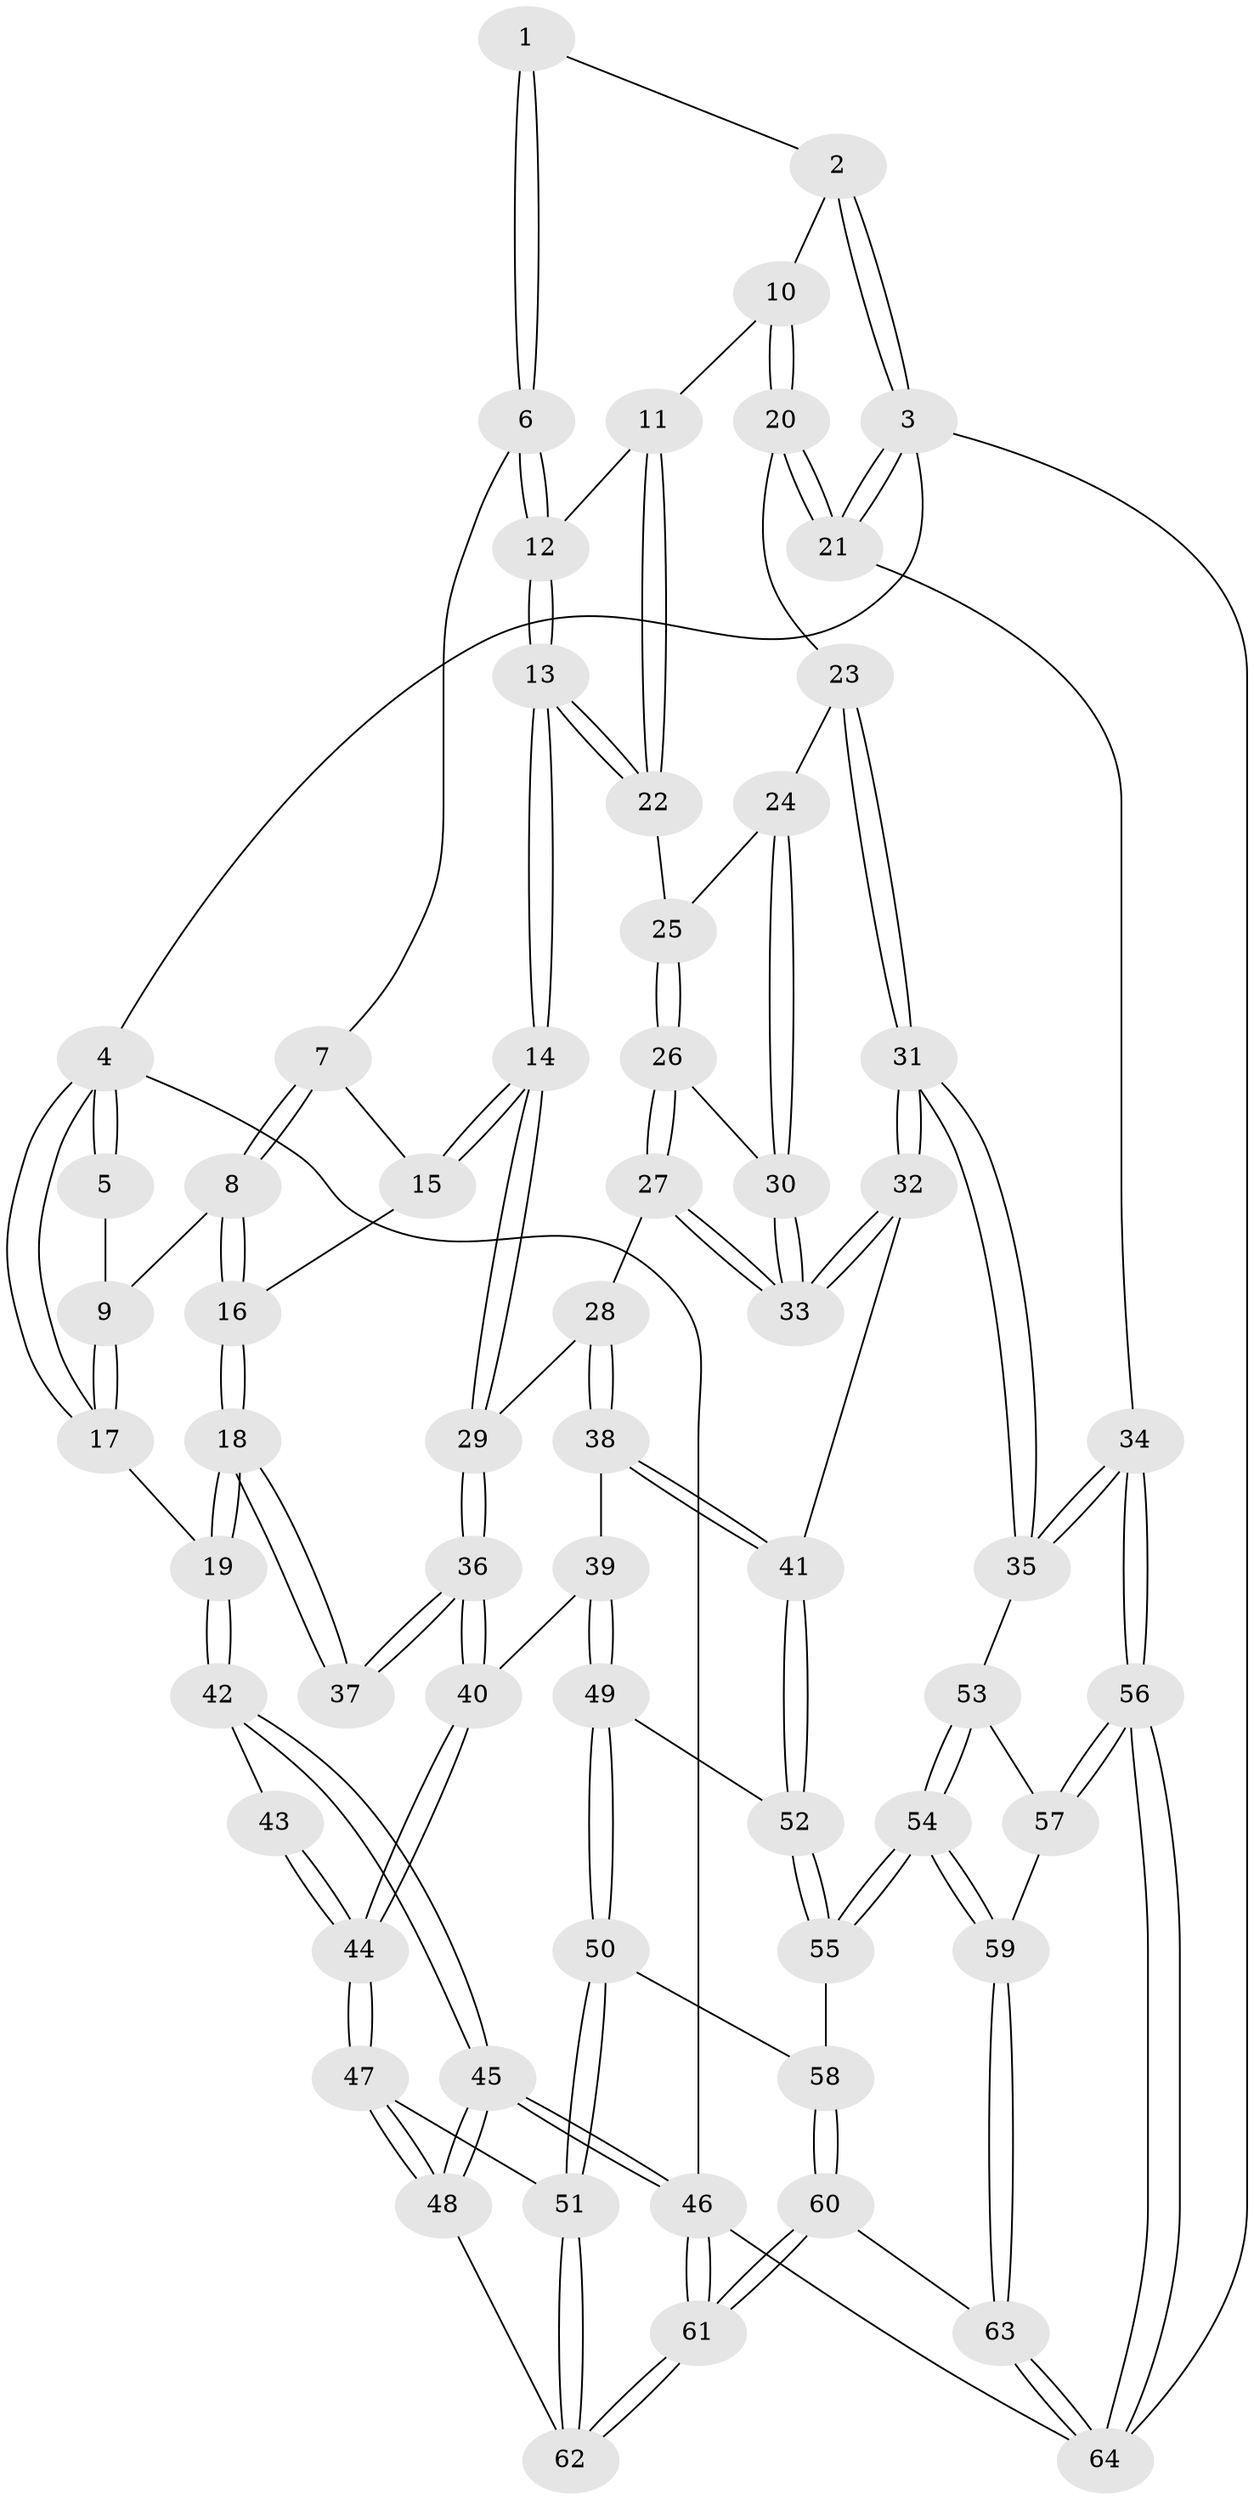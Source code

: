 // Generated by graph-tools (version 1.1) at 2025/16/03/09/25 04:16:45]
// undirected, 64 vertices, 157 edges
graph export_dot {
graph [start="1"]
  node [color=gray90,style=filled];
  1 [pos="+0.39483956092789585+0"];
  2 [pos="+0.7096354096440116+0"];
  3 [pos="+1+0"];
  4 [pos="+0+0"];
  5 [pos="+0.2406887167721457+0"];
  6 [pos="+0.384585807319189+0"];
  7 [pos="+0.3667943114629641+0"];
  8 [pos="+0.1414421879177726+0.13894609266095526"];
  9 [pos="+0.09152540928339391+0.09023953807022592"];
  10 [pos="+0.7504740407267888+0"];
  11 [pos="+0.6370713734488712+0.179507954499017"];
  12 [pos="+0.46833365695722795+0.12353880740064734"];
  13 [pos="+0.4479943096251631+0.2721930950496643"];
  14 [pos="+0.40938109312702103+0.31433446175449015"];
  15 [pos="+0.3444491522881076+0.015888765611784036"];
  16 [pos="+0.20862544613505613+0.28859107212077073"];
  17 [pos="+0+0.13298469577168526"];
  18 [pos="+0.20895600386435284+0.3072929101347172"];
  19 [pos="+0+0.23397939107144286"];
  20 [pos="+0.9220660996531492+0.18980100555783164"];
  21 [pos="+1+0.20268773889483563"];
  22 [pos="+0.6304375342266796+0.20448192334717294"];
  23 [pos="+0.9183365491776103+0.1967244234714138"];
  24 [pos="+0.8496476353041369+0.2541406037482223"];
  25 [pos="+0.651128415517079+0.25887345407512624"];
  26 [pos="+0.6624063366823337+0.34928202773134326"];
  27 [pos="+0.646789410818529+0.391735017125834"];
  28 [pos="+0.5974414800545772+0.41817384707264504"];
  29 [pos="+0.4013206108596411+0.32790378945603477"];
  30 [pos="+0.7999779772450697+0.31821146562197045"];
  31 [pos="+0.9153409686575354+0.5930271878296116"];
  32 [pos="+0.8914614829024748+0.586518374343158"];
  33 [pos="+0.8370408791674518+0.5222934861163686"];
  34 [pos="+1+0.6992535365829464"];
  35 [pos="+0.9399124657475671+0.6079050206811514"];
  36 [pos="+0.29209098706692516+0.3802120937893436"];
  37 [pos="+0.24297414117093322+0.3562194833173622"];
  38 [pos="+0.5730298522456788+0.5306505089635474"];
  39 [pos="+0.3290399324212763+0.5183388064699823"];
  40 [pos="+0.3245384398773536+0.5101110184856567"];
  41 [pos="+0.6215913189124893+0.6580725622071321"];
  42 [pos="+0+0.3867477474710123"];
  43 [pos="+0.12072199659086118+0.4515625567728325"];
  44 [pos="+0.008178708299910797+0.6822457047932557"];
  45 [pos="+0+0.7988940842207217"];
  46 [pos="+0+1"];
  47 [pos="+0+0.7400089566362881"];
  48 [pos="+0+0.793756478982225"];
  49 [pos="+0.345770973376409+0.6301389671726179"];
  50 [pos="+0.28205104483290727+0.7594126367992646"];
  51 [pos="+0.2060069101867184+0.7863802799618701"];
  52 [pos="+0.5928193470030936+0.7004968142738619"];
  53 [pos="+0.8518653202286234+0.6983640767479763"];
  54 [pos="+0.607868155403623+0.8848705814194089"];
  55 [pos="+0.584373149695575+0.8407758356885526"];
  56 [pos="+1+0.8036531260827591"];
  57 [pos="+0.7331539895730101+0.8604951721337178"];
  58 [pos="+0.37568938654096545+0.8317677267145336"];
  59 [pos="+0.6157213285413495+0.9037611203684272"];
  60 [pos="+0.3389954581684314+1"];
  61 [pos="+0.3073480840048424+1"];
  62 [pos="+0.23364394918953324+1"];
  63 [pos="+0.63729105634544+1"];
  64 [pos="+1+1"];
  1 -- 2;
  1 -- 6;
  1 -- 6;
  2 -- 3;
  2 -- 3;
  2 -- 10;
  3 -- 4;
  3 -- 21;
  3 -- 21;
  3 -- 64;
  4 -- 5;
  4 -- 5;
  4 -- 17;
  4 -- 17;
  4 -- 46;
  5 -- 9;
  6 -- 7;
  6 -- 12;
  6 -- 12;
  7 -- 8;
  7 -- 8;
  7 -- 15;
  8 -- 9;
  8 -- 16;
  8 -- 16;
  9 -- 17;
  9 -- 17;
  10 -- 11;
  10 -- 20;
  10 -- 20;
  11 -- 12;
  11 -- 22;
  11 -- 22;
  12 -- 13;
  12 -- 13;
  13 -- 14;
  13 -- 14;
  13 -- 22;
  13 -- 22;
  14 -- 15;
  14 -- 15;
  14 -- 29;
  14 -- 29;
  15 -- 16;
  16 -- 18;
  16 -- 18;
  17 -- 19;
  18 -- 19;
  18 -- 19;
  18 -- 37;
  18 -- 37;
  19 -- 42;
  19 -- 42;
  20 -- 21;
  20 -- 21;
  20 -- 23;
  21 -- 34;
  22 -- 25;
  23 -- 24;
  23 -- 31;
  23 -- 31;
  24 -- 25;
  24 -- 30;
  24 -- 30;
  25 -- 26;
  25 -- 26;
  26 -- 27;
  26 -- 27;
  26 -- 30;
  27 -- 28;
  27 -- 33;
  27 -- 33;
  28 -- 29;
  28 -- 38;
  28 -- 38;
  29 -- 36;
  29 -- 36;
  30 -- 33;
  30 -- 33;
  31 -- 32;
  31 -- 32;
  31 -- 35;
  31 -- 35;
  32 -- 33;
  32 -- 33;
  32 -- 41;
  34 -- 35;
  34 -- 35;
  34 -- 56;
  34 -- 56;
  35 -- 53;
  36 -- 37;
  36 -- 37;
  36 -- 40;
  36 -- 40;
  38 -- 39;
  38 -- 41;
  38 -- 41;
  39 -- 40;
  39 -- 49;
  39 -- 49;
  40 -- 44;
  40 -- 44;
  41 -- 52;
  41 -- 52;
  42 -- 43;
  42 -- 45;
  42 -- 45;
  43 -- 44;
  43 -- 44;
  44 -- 47;
  44 -- 47;
  45 -- 46;
  45 -- 46;
  45 -- 48;
  45 -- 48;
  46 -- 61;
  46 -- 61;
  46 -- 64;
  47 -- 48;
  47 -- 48;
  47 -- 51;
  48 -- 62;
  49 -- 50;
  49 -- 50;
  49 -- 52;
  50 -- 51;
  50 -- 51;
  50 -- 58;
  51 -- 62;
  51 -- 62;
  52 -- 55;
  52 -- 55;
  53 -- 54;
  53 -- 54;
  53 -- 57;
  54 -- 55;
  54 -- 55;
  54 -- 59;
  54 -- 59;
  55 -- 58;
  56 -- 57;
  56 -- 57;
  56 -- 64;
  56 -- 64;
  57 -- 59;
  58 -- 60;
  58 -- 60;
  59 -- 63;
  59 -- 63;
  60 -- 61;
  60 -- 61;
  60 -- 63;
  61 -- 62;
  61 -- 62;
  63 -- 64;
  63 -- 64;
}
